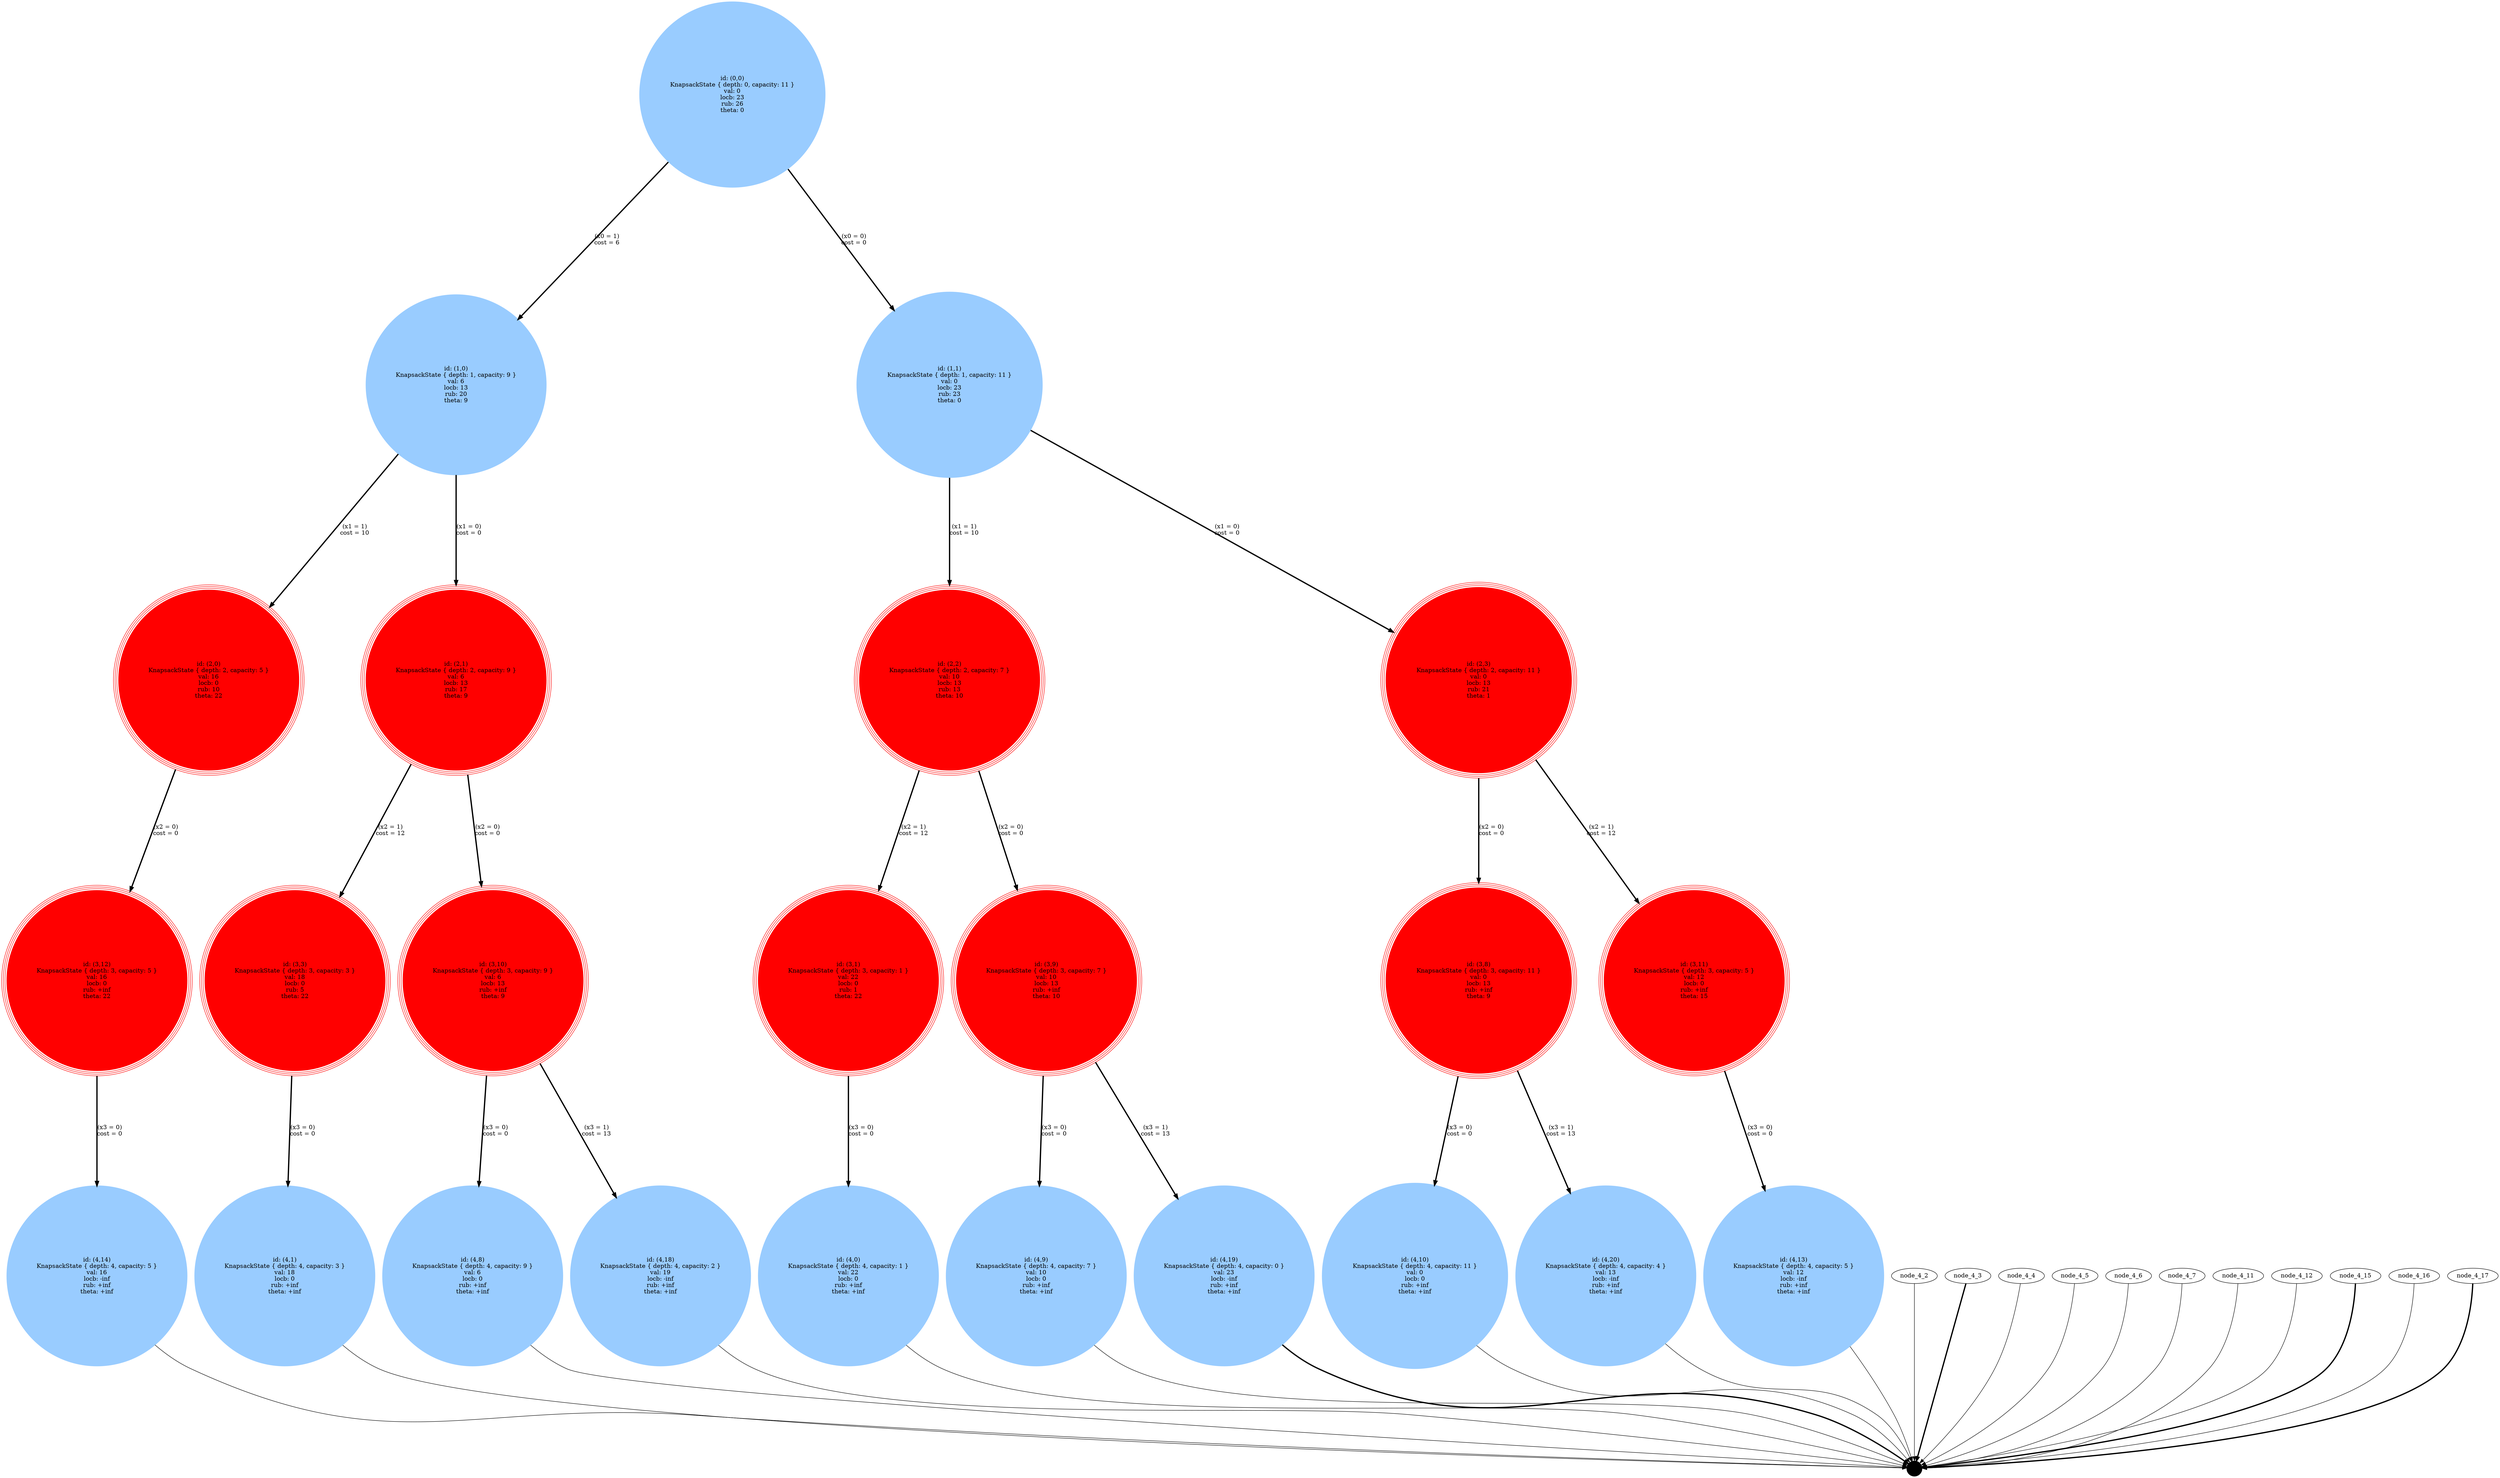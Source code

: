 digraph {
	ranksep = 3;

	node_0_0 [shape=circle,style=filled,color="#99ccff",peripheries=1,group="root",label="id: (0,0)
KnapsackState { depth: 0, capacity: 11 }\nval: 0\nlocb: 23\nrub: 26\ntheta: 0"];
	node_1_0 [shape=circle,style=filled,color="#99ccff",peripheries=1,group="0",label="id: (1,0)
KnapsackState { depth: 1, capacity: 9 }\nval: 6\nlocb: 13\nrub: 20\ntheta: 9"];
	node_0_0 -> node_1_0 [penwidth=3,label="(x0 = 1)\ncost = 6"];
	node_1_1 [shape=circle,style=filled,color="#99ccff",peripheries=1,group="0",label="id: (1,1)
KnapsackState { depth: 1, capacity: 11 }\nval: 0\nlocb: 23\nrub: 23\ntheta: 0"];
	node_0_0 -> node_1_1 [penwidth=3,label="(x0 = 0)\ncost = 0"];
	node_2_0 [shape=circle,style=filled,color=red,peripheries=4,group="1",label="id: (2,0)
KnapsackState { depth: 2, capacity: 5 }\nval: 16\nlocb: 0\nrub: 10\ntheta: 22"];
	node_1_0 -> node_2_0 [penwidth=3,label="(x1 = 1)\ncost = 10"];
	node_2_1 [shape=circle,style=filled,color=red,peripheries=4,group="1",label="id: (2,1)
KnapsackState { depth: 2, capacity: 9 }\nval: 6\nlocb: 13\nrub: 17\ntheta: 9"];
	node_1_0 -> node_2_1 [penwidth=3,label="(x1 = 0)\ncost = 0"];
	node_2_2 [shape=circle,style=filled,color=red,peripheries=4,group="1",label="id: (2,2)
KnapsackState { depth: 2, capacity: 7 }\nval: 10\nlocb: 13\nrub: 13\ntheta: 10"];
	node_1_1 -> node_2_2 [penwidth=3,label="(x1 = 1)\ncost = 10"];
	node_2_3 [shape=circle,style=filled,color=red,peripheries=4,group="1",label="id: (2,3)
KnapsackState { depth: 2, capacity: 11 }\nval: 0\nlocb: 13\nrub: 21\ntheta: 1"];
	node_1_1 -> node_2_3 [penwidth=3,label="(x1 = 0)\ncost = 0"];
	node_3_1 [shape=circle,style=filled,color=red,peripheries=4,group="2",label="id: (3,1)
KnapsackState { depth: 3, capacity: 1 }\nval: 22\nlocb: 0\nrub: 1\ntheta: 22"];
	node_2_2 -> node_3_1 [penwidth=3,label="(x2 = 1)\ncost = 12"];
	node_3_3 [shape=circle,style=filled,color=red,peripheries=4,group="2",label="id: (3,3)
KnapsackState { depth: 3, capacity: 3 }\nval: 18\nlocb: 0\nrub: 5\ntheta: 22"];
	node_2_1 -> node_3_3 [penwidth=3,label="(x2 = 1)\ncost = 12"];
	node_3_8 [shape=circle,style=filled,color=red,peripheries=4,group="2",label="id: (3,8)
KnapsackState { depth: 3, capacity: 11 }\nval: 0\nlocb: 13\nrub: +inf\ntheta: 9"];
	node_2_3 -> node_3_8 [penwidth=3,label="(x2 = 0)\ncost = 0"];
	node_3_9 [shape=circle,style=filled,color=red,peripheries=4,group="2",label="id: (3,9)
KnapsackState { depth: 3, capacity: 7 }\nval: 10\nlocb: 13\nrub: +inf\ntheta: 10"];
	node_2_2 -> node_3_9 [penwidth=3,label="(x2 = 0)\ncost = 0"];
	node_3_10 [shape=circle,style=filled,color=red,peripheries=4,group="2",label="id: (3,10)
KnapsackState { depth: 3, capacity: 9 }\nval: 6\nlocb: 13\nrub: +inf\ntheta: 9"];
	node_2_1 -> node_3_10 [penwidth=3,label="(x2 = 0)\ncost = 0"];
	node_3_11 [shape=circle,style=filled,color=red,peripheries=4,group="2",label="id: (3,11)
KnapsackState { depth: 3, capacity: 5 }\nval: 12\nlocb: 0\nrub: +inf\ntheta: 15"];
	node_2_3 -> node_3_11 [penwidth=3,label="(x2 = 1)\ncost = 12"];
	node_3_12 [shape=circle,style=filled,color=red,peripheries=4,group="2",label="id: (3,12)
KnapsackState { depth: 3, capacity: 5 }\nval: 16\nlocb: 0\nrub: +inf\ntheta: 22"];
	node_2_0 -> node_3_12 [penwidth=3,label="(x2 = 0)\ncost = 0"];
	node_4_0 [shape=circle,style=filled,color="#99ccff",peripheries=1,group="3",label="id: (4,0)
KnapsackState { depth: 4, capacity: 1 }\nval: 22\nlocb: 0\nrub: +inf\ntheta: +inf"];
	node_3_1 -> node_4_0 [penwidth=3,label="(x3 = 0)\ncost = 0"];
	node_4_1 [shape=circle,style=filled,color="#99ccff",peripheries=1,group="3",label="id: (4,1)
KnapsackState { depth: 4, capacity: 3 }\nval: 18\nlocb: 0\nrub: +inf\ntheta: +inf"];
	node_3_3 -> node_4_1 [penwidth=3,label="(x3 = 0)\ncost = 0"];
	node_4_8 [shape=circle,style=filled,color="#99ccff",peripheries=1,group="3",label="id: (4,8)
KnapsackState { depth: 4, capacity: 9 }\nval: 6\nlocb: 0\nrub: +inf\ntheta: +inf"];
	node_3_10 -> node_4_8 [penwidth=3,label="(x3 = 0)\ncost = 0"];
	node_4_9 [shape=circle,style=filled,color="#99ccff",peripheries=1,group="3",label="id: (4,9)
KnapsackState { depth: 4, capacity: 7 }\nval: 10\nlocb: 0\nrub: +inf\ntheta: +inf"];
	node_3_9 -> node_4_9 [penwidth=3,label="(x3 = 0)\ncost = 0"];
	node_4_10 [shape=circle,style=filled,color="#99ccff",peripheries=1,group="3",label="id: (4,10)
KnapsackState { depth: 4, capacity: 11 }\nval: 0\nlocb: 0\nrub: +inf\ntheta: +inf"];
	node_3_8 -> node_4_10 [penwidth=3,label="(x3 = 0)\ncost = 0"];
	node_4_13 [shape=circle,style=filled,color="#99ccff",peripheries=1,group="3",label="id: (4,13)
KnapsackState { depth: 4, capacity: 5 }\nval: 12\nlocb: -inf\nrub: +inf\ntheta: +inf"];
	node_3_11 -> node_4_13 [penwidth=3,label="(x3 = 0)\ncost = 0"];
	node_4_14 [shape=circle,style=filled,color="#99ccff",peripheries=1,group="3",label="id: (4,14)
KnapsackState { depth: 4, capacity: 5 }\nval: 16\nlocb: -inf\nrub: +inf\ntheta: +inf"];
	node_3_12 -> node_4_14 [penwidth=3,label="(x3 = 0)\ncost = 0"];
	node_4_18 [shape=circle,style=filled,color="#99ccff",peripheries=1,group="3",label="id: (4,18)
KnapsackState { depth: 4, capacity: 2 }\nval: 19\nlocb: -inf\nrub: +inf\ntheta: +inf"];
	node_3_10 -> node_4_18 [penwidth=3,label="(x3 = 1)\ncost = 13"];
	node_4_19 [shape=circle,style=filled,color="#99ccff",peripheries=1,group="3",label="id: (4,19)
KnapsackState { depth: 4, capacity: 0 }\nval: 23\nlocb: -inf\nrub: +inf\ntheta: +inf"];
	node_3_9 -> node_4_19 [penwidth=3,label="(x3 = 1)\ncost = 13"];
	node_4_20 [shape=circle,style=filled,color="#99ccff",peripheries=1,group="3",label="id: (4,20)
KnapsackState { depth: 4, capacity: 4 }\nval: 13\nlocb: -inf\nrub: +inf\ntheta: +inf"];
	node_3_8 -> node_4_20 [penwidth=3,label="(x3 = 1)\ncost = 13"];
	terminal [shape="circle", label="", style="filled", color="black", group="terminal"];
	node_4_0 -> terminal;
	node_4_1 -> terminal;
	node_4_2 -> terminal;
	node_4_3 -> terminal [penwidth=3];
	node_4_4 -> terminal;
	node_4_5 -> terminal;
	node_4_6 -> terminal;
	node_4_7 -> terminal;
	node_4_8 -> terminal;
	node_4_9 -> terminal;
	node_4_10 -> terminal;
	node_4_11 -> terminal;
	node_4_12 -> terminal;
	node_4_13 -> terminal;
	node_4_14 -> terminal;
	node_4_15 -> terminal [penwidth=3];
	node_4_16 -> terminal;
	node_4_17 -> terminal [penwidth=3];
	node_4_18 -> terminal;
	node_4_19 -> terminal [penwidth=3];
	node_4_20 -> terminal;
}
